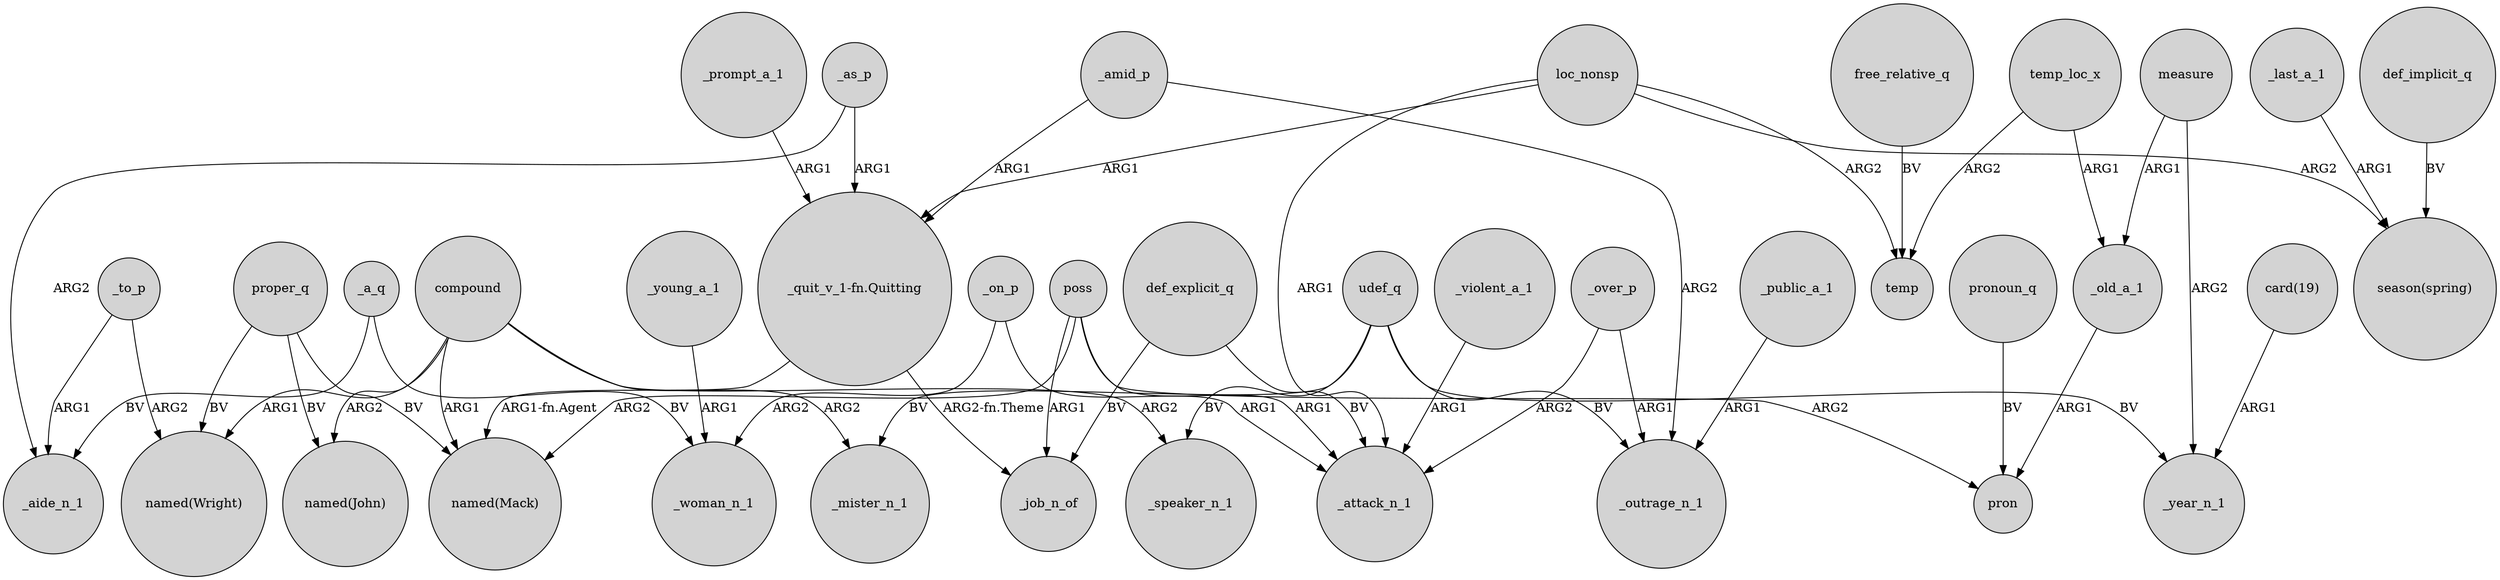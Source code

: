digraph {
	node [shape=circle style=filled]
	compound -> "named(John)" [label=ARG2]
	_on_p -> _woman_n_1 [label=ARG2]
	loc_nonsp -> _attack_n_1 [label=ARG1]
	free_relative_q -> temp [label=BV]
	"_quit_v_1-fn.Quitting" -> "named(Mack)" [label="ARG1-fn.Agent"]
	poss -> pron [label=ARG2]
	measure -> _year_n_1 [label=ARG2]
	proper_q -> "named(Wright)" [label=BV]
	def_explicit_q -> _attack_n_1 [label=BV]
	_young_a_1 -> _woman_n_1 [label=ARG1]
	_violent_a_1 -> _attack_n_1 [label=ARG1]
	compound -> _mister_n_1 [label=ARG2]
	udef_q -> _speaker_n_1 [label=BV]
	_over_p -> _outrage_n_1 [label=ARG1]
	_prompt_a_1 -> "_quit_v_1-fn.Quitting" [label=ARG1]
	temp_loc_x -> _old_a_1 [label=ARG1]
	loc_nonsp -> "season(spring)" [label=ARG2]
	udef_q -> _mister_n_1 [label=BV]
	_on_p -> _attack_n_1 [label=ARG1]
	_a_q -> _aide_n_1 [label=BV]
	_amid_p -> _outrage_n_1 [label=ARG2]
	_old_a_1 -> pron [label=ARG1]
	poss -> "named(Mack)" [label=ARG2]
	measure -> _old_a_1 [label=ARG1]
	_over_p -> _attack_n_1 [label=ARG2]
	pronoun_q -> pron [label=BV]
	proper_q -> "named(Mack)" [label=BV]
	loc_nonsp -> temp [label=ARG2]
	temp_loc_x -> temp [label=ARG2]
	_as_p -> _aide_n_1 [label=ARG2]
	poss -> _attack_n_1 [label=ARG1]
	compound -> "named(Mack)" [label=ARG1]
	poss -> _job_n_of [label=ARG1]
	"_quit_v_1-fn.Quitting" -> _job_n_of [label="ARG2-fn.Theme"]
	def_explicit_q -> _job_n_of [label=BV]
	udef_q -> _outrage_n_1 [label=BV]
	"card(19)" -> _year_n_1 [label=ARG1]
	_to_p -> "named(Wright)" [label=ARG2]
	compound -> _speaker_n_1 [label=ARG2]
	loc_nonsp -> "_quit_v_1-fn.Quitting" [label=ARG1]
	_last_a_1 -> "season(spring)" [label=ARG1]
	udef_q -> _year_n_1 [label=BV]
	_to_p -> _aide_n_1 [label=ARG1]
	def_implicit_q -> "season(spring)" [label=BV]
	_amid_p -> "_quit_v_1-fn.Quitting" [label=ARG1]
	proper_q -> "named(John)" [label=BV]
	_public_a_1 -> _outrage_n_1 [label=ARG1]
	_a_q -> _woman_n_1 [label=BV]
	_as_p -> "_quit_v_1-fn.Quitting" [label=ARG1]
	compound -> "named(Wright)" [label=ARG1]
}
